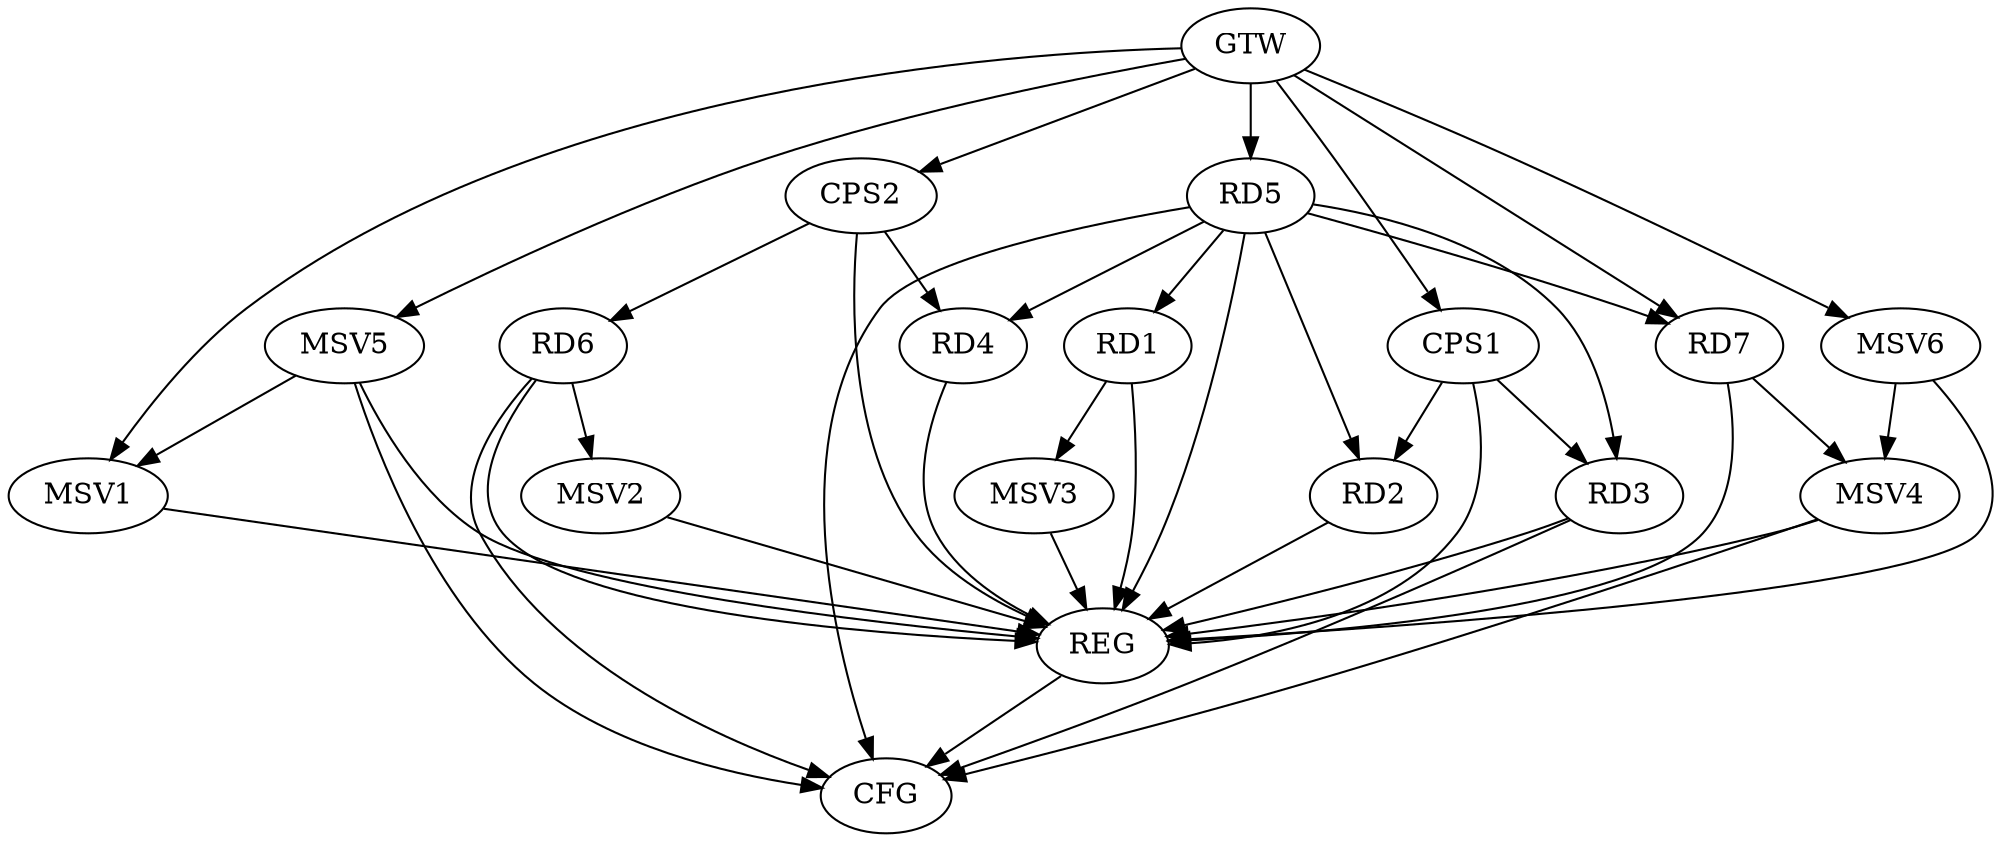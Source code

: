 strict digraph G {
  RD1 [ label="RD1" ];
  RD2 [ label="RD2" ];
  RD3 [ label="RD3" ];
  RD4 [ label="RD4" ];
  RD5 [ label="RD5" ];
  RD6 [ label="RD6" ];
  RD7 [ label="RD7" ];
  CPS1 [ label="CPS1" ];
  CPS2 [ label="CPS2" ];
  GTW [ label="GTW" ];
  REG [ label="REG" ];
  CFG [ label="CFG" ];
  MSV1 [ label="MSV1" ];
  MSV2 [ label="MSV2" ];
  MSV3 [ label="MSV3" ];
  MSV4 [ label="MSV4" ];
  MSV5 [ label="MSV5" ];
  MSV6 [ label="MSV6" ];
  RD5 -> RD3;
  CPS1 -> RD2;
  CPS1 -> RD3;
  CPS2 -> RD4;
  CPS2 -> RD6;
  GTW -> RD5;
  GTW -> RD7;
  GTW -> CPS1;
  GTW -> CPS2;
  RD1 -> REG;
  RD2 -> REG;
  RD3 -> REG;
  RD4 -> REG;
  RD5 -> REG;
  RD6 -> REG;
  RD7 -> REG;
  CPS1 -> REG;
  CPS2 -> REG;
  RD3 -> CFG;
  RD6 -> CFG;
  RD5 -> CFG;
  REG -> CFG;
  RD5 -> RD2;
  RD5 -> RD4;
  RD5 -> RD1;
  RD5 -> RD7;
  GTW -> MSV1;
  MSV1 -> REG;
  RD6 -> MSV2;
  MSV2 -> REG;
  RD1 -> MSV3;
  MSV3 -> REG;
  RD7 -> MSV4;
  MSV4 -> REG;
  MSV4 -> CFG;
  MSV5 -> MSV1;
  GTW -> MSV5;
  MSV5 -> REG;
  MSV5 -> CFG;
  MSV6 -> MSV4;
  GTW -> MSV6;
  MSV6 -> REG;
}
